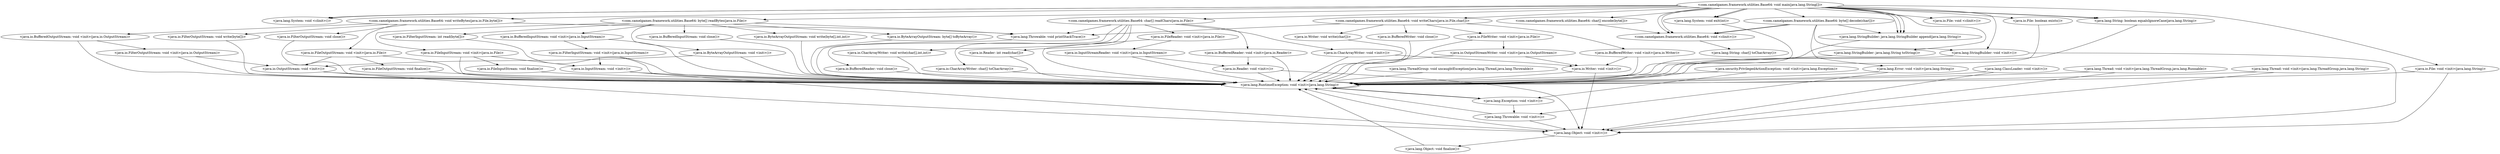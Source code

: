 digraph CallGraph {
"<com.camelgames.framework.utilities.Base64: void main(java.lang.String[])>" -> "<java.lang.System: void <clinit>()>";
"<com.camelgames.framework.utilities.Base64: void main(java.lang.String[])>" -> "<com.camelgames.framework.utilities.Base64: void writeChars(java.io.File,char[])>";
"<com.camelgames.framework.utilities.Base64: void main(java.lang.String[])>" -> "<com.camelgames.framework.utilities.Base64: char[] encode(byte[])>";
"<com.camelgames.framework.utilities.Base64: void main(java.lang.String[])>" -> "<com.camelgames.framework.utilities.Base64: byte[] readBytes(java.io.File)>";
"<com.camelgames.framework.utilities.Base64: void main(java.lang.String[])>" -> "<com.camelgames.framework.utilities.Base64: void writeBytes(java.io.File,byte[])>";
"<com.camelgames.framework.utilities.Base64: void main(java.lang.String[])>" -> "<com.camelgames.framework.utilities.Base64: byte[] decode(char[])>";
"<com.camelgames.framework.utilities.Base64: void main(java.lang.String[])>" -> "<com.camelgames.framework.utilities.Base64: char[] readChars(java.io.File)>";
"<com.camelgames.framework.utilities.Base64: void main(java.lang.String[])>" -> "<java.lang.System: void exit(int)>";
"<com.camelgames.framework.utilities.Base64: void main(java.lang.String[])>" -> "<java.lang.StringBuilder: void <init>()>";
"<com.camelgames.framework.utilities.Base64: void main(java.lang.String[])>" -> "<java.io.File: void <init>(java.lang.String)>";
"<com.camelgames.framework.utilities.Base64: void main(java.lang.String[])>" -> "<java.lang.System: void exit(int)>";
"<com.camelgames.framework.utilities.Base64: void main(java.lang.String[])>" -> "<com.camelgames.framework.utilities.Base64: void <clinit>()>";
"<com.camelgames.framework.utilities.Base64: void main(java.lang.String[])>" -> "<com.camelgames.framework.utilities.Base64: void <clinit>()>";
"<com.camelgames.framework.utilities.Base64: void main(java.lang.String[])>" -> "<java.lang.System: void <clinit>()>";
"<com.camelgames.framework.utilities.Base64: void main(java.lang.String[])>" -> "<java.io.File: void <clinit>()>";
"<java.lang.ThreadGroup: void uncaughtException(java.lang.Thread,java.lang.Throwable)>" -> "<java.lang.RuntimeException: void <init>(java.lang.String)>";
"<java.lang.ClassLoader: void <init>()>" -> "<java.lang.Object: void <init>()>";
"<java.lang.ClassLoader: void <init>()>" -> "<java.lang.RuntimeException: void <init>(java.lang.String)>";
"<java.security.PrivilegedActionException: void <init>(java.lang.Exception)>" -> "<java.lang.Exception: void <init>()>";
"<java.security.PrivilegedActionException: void <init>(java.lang.Exception)>" -> "<java.lang.RuntimeException: void <init>(java.lang.String)>";
"<java.lang.Thread: void <init>(java.lang.ThreadGroup,java.lang.Runnable)>" -> "<java.lang.Object: void <init>()>";
"<java.lang.Thread: void <init>(java.lang.ThreadGroup,java.lang.Runnable)>" -> "<java.lang.RuntimeException: void <init>(java.lang.String)>";
"<java.lang.Thread: void <init>(java.lang.ThreadGroup,java.lang.String)>" -> "<java.lang.Object: void <init>()>";
"<java.lang.Thread: void <init>(java.lang.ThreadGroup,java.lang.String)>" -> "<java.lang.RuntimeException: void <init>(java.lang.String)>";
"<com.camelgames.framework.utilities.Base64: void writeChars(java.io.File,char[])>" -> "<java.io.FileWriter: void <init>(java.io.File)>";
"<com.camelgames.framework.utilities.Base64: void writeChars(java.io.File,char[])>" -> "<java.io.BufferedWriter: void <init>(java.io.Writer)>";
"<com.camelgames.framework.utilities.Base64: char[] encode(byte[])>" -> "<com.camelgames.framework.utilities.Base64: void <clinit>()>";
"<com.camelgames.framework.utilities.Base64: byte[] readBytes(java.io.File)>" -> "<java.io.ByteArrayOutputStream: void <init>()>";
"<com.camelgames.framework.utilities.Base64: byte[] readBytes(java.io.File)>" -> "<java.io.BufferedInputStream: void <init>(java.io.InputStream)>";
"<com.camelgames.framework.utilities.Base64: byte[] readBytes(java.io.File)>" -> "<java.io.FileInputStream: void <init>(java.io.File)>";
"<com.camelgames.framework.utilities.Base64: void writeBytes(java.io.File,byte[])>" -> "<java.io.FileOutputStream: void <init>(java.io.File)>";
"<com.camelgames.framework.utilities.Base64: void writeBytes(java.io.File,byte[])>" -> "<java.io.BufferedOutputStream: void <init>(java.io.OutputStream)>";
"<com.camelgames.framework.utilities.Base64: byte[] decode(char[])>" -> "<com.camelgames.framework.utilities.Base64: void <clinit>()>";
"<com.camelgames.framework.utilities.Base64: byte[] decode(char[])>" -> "<java.lang.Error: void <init>(java.lang.String)>";
"<com.camelgames.framework.utilities.Base64: byte[] decode(char[])>" -> "<java.lang.StringBuilder: void <init>()>";
"<com.camelgames.framework.utilities.Base64: byte[] decode(char[])>" -> "<com.camelgames.framework.utilities.Base64: void <clinit>()>";
"<com.camelgames.framework.utilities.Base64: char[] readChars(java.io.File)>" -> "<java.io.CharArrayWriter: void <init>()>";
"<com.camelgames.framework.utilities.Base64: char[] readChars(java.io.File)>" -> "<java.io.BufferedReader: void <init>(java.io.Reader)>";
"<com.camelgames.framework.utilities.Base64: char[] readChars(java.io.File)>" -> "<java.io.FileReader: void <init>(java.io.File)>";
"<java.lang.System: void exit(int)>" -> "<java.lang.RuntimeException: void <init>(java.lang.String)>";
"<java.lang.StringBuilder: void <init>()>" -> "<java.lang.Object: void <init>()>";
"<java.lang.StringBuilder: void <init>()>" -> "<java.lang.RuntimeException: void <init>(java.lang.String)>";
"<java.io.File: void <init>(java.lang.String)>" -> "<java.lang.Object: void <init>()>";
"<java.io.File: void <init>(java.lang.String)>" -> "<java.lang.RuntimeException: void <init>(java.lang.String)>";
"<java.lang.RuntimeException: void <init>(java.lang.String)>" -> "<java.lang.Exception: void <init>()>";
"<java.lang.RuntimeException: void <init>(java.lang.String)>" -> "<java.lang.RuntimeException: void <init>(java.lang.String)>";
"<java.lang.Object: void <init>()>" -> "<java.lang.Object: void finalize()>";
"<java.lang.Object: void <init>()>" -> "<java.lang.RuntimeException: void <init>(java.lang.String)>";
"<java.lang.Exception: void <init>()>" -> "<java.lang.Throwable: void <init>()>";
"<java.lang.Exception: void <init>()>" -> "<java.lang.RuntimeException: void <init>(java.lang.String)>";
"<java.io.FileWriter: void <init>(java.io.File)>" -> "<java.io.OutputStreamWriter: void <init>(java.io.OutputStream)>";
"<java.io.FileWriter: void <init>(java.io.File)>" -> "<java.lang.RuntimeException: void <init>(java.lang.String)>";
"<java.io.BufferedWriter: void <init>(java.io.Writer)>" -> "<java.io.Writer: void <init>()>";
"<java.io.BufferedWriter: void <init>(java.io.Writer)>" -> "<java.lang.RuntimeException: void <init>(java.lang.String)>";
"<java.io.ByteArrayOutputStream: void <init>()>" -> "<java.io.OutputStream: void <init>()>";
"<java.io.ByteArrayOutputStream: void <init>()>" -> "<java.lang.RuntimeException: void <init>(java.lang.String)>";
"<java.io.BufferedInputStream: void <init>(java.io.InputStream)>" -> "<java.io.FilterInputStream: void <init>(java.io.InputStream)>";
"<java.io.BufferedInputStream: void <init>(java.io.InputStream)>" -> "<java.lang.RuntimeException: void <init>(java.lang.String)>";
"<java.io.FileInputStream: void <init>(java.io.File)>" -> "<java.io.FileInputStream: void finalize()>";
"<java.io.FileInputStream: void <init>(java.io.File)>" -> "<java.lang.RuntimeException: void <init>(java.lang.String)>";
"<java.io.FileInputStream: void <init>(java.io.File)>" -> "<java.io.InputStream: void <init>()>";
"<java.io.FileOutputStream: void <init>(java.io.File)>" -> "<java.io.FileOutputStream: void finalize()>";
"<java.io.FileOutputStream: void <init>(java.io.File)>" -> "<java.lang.RuntimeException: void <init>(java.lang.String)>";
"<java.io.FileOutputStream: void <init>(java.io.File)>" -> "<java.io.OutputStream: void <init>()>";
"<java.io.BufferedOutputStream: void <init>(java.io.OutputStream)>" -> "<java.io.FilterOutputStream: void <init>(java.io.OutputStream)>";
"<java.io.BufferedOutputStream: void <init>(java.io.OutputStream)>" -> "<java.lang.RuntimeException: void <init>(java.lang.String)>";
"<java.lang.Error: void <init>(java.lang.String)>" -> "<java.lang.Throwable: void <init>()>";
"<java.lang.Error: void <init>(java.lang.String)>" -> "<java.lang.RuntimeException: void <init>(java.lang.String)>";
"<java.io.CharArrayWriter: void <init>()>" -> "<java.io.Writer: void <init>()>";
"<java.io.CharArrayWriter: void <init>()>" -> "<java.lang.RuntimeException: void <init>(java.lang.String)>";
"<java.io.BufferedReader: void <init>(java.io.Reader)>" -> "<java.io.Reader: void <init>()>";
"<java.io.BufferedReader: void <init>(java.io.Reader)>" -> "<java.lang.RuntimeException: void <init>(java.lang.String)>";
"<java.io.FileReader: void <init>(java.io.File)>" -> "<java.io.InputStreamReader: void <init>(java.io.InputStream)>";
"<java.io.FileReader: void <init>(java.io.File)>" -> "<java.lang.RuntimeException: void <init>(java.lang.String)>";
"<java.lang.Object: void finalize()>" -> "<java.lang.RuntimeException: void <init>(java.lang.String)>";
"<java.lang.Throwable: void <init>()>" -> "<java.lang.Object: void <init>()>";
"<java.lang.Throwable: void <init>()>" -> "<java.lang.RuntimeException: void <init>(java.lang.String)>";
"<java.io.OutputStreamWriter: void <init>(java.io.OutputStream)>" -> "<java.io.Writer: void <init>()>";
"<java.io.OutputStreamWriter: void <init>(java.io.OutputStream)>" -> "<java.lang.RuntimeException: void <init>(java.lang.String)>";
"<java.io.Writer: void <init>()>" -> "<java.lang.Object: void <init>()>";
"<java.io.Writer: void <init>()>" -> "<java.lang.RuntimeException: void <init>(java.lang.String)>";
"<java.io.OutputStream: void <init>()>" -> "<java.lang.Object: void <init>()>";
"<java.io.OutputStream: void <init>()>" -> "<java.lang.RuntimeException: void <init>(java.lang.String)>";
"<java.io.FilterInputStream: void <init>(java.io.InputStream)>" -> "<java.io.InputStream: void <init>()>";
"<java.io.FilterInputStream: void <init>(java.io.InputStream)>" -> "<java.lang.RuntimeException: void <init>(java.lang.String)>";
"<java.io.FileInputStream: void finalize()>" -> "<java.lang.RuntimeException: void <init>(java.lang.String)>";
"<java.io.InputStream: void <init>()>" -> "<java.lang.Object: void <init>()>";
"<java.io.InputStream: void <init>()>" -> "<java.lang.RuntimeException: void <init>(java.lang.String)>";
"<java.io.FileOutputStream: void finalize()>" -> "<java.lang.RuntimeException: void <init>(java.lang.String)>";
"<java.io.FilterOutputStream: void <init>(java.io.OutputStream)>" -> "<java.io.OutputStream: void <init>()>";
"<java.io.FilterOutputStream: void <init>(java.io.OutputStream)>" -> "<java.lang.RuntimeException: void <init>(java.lang.String)>";
"<java.io.Reader: void <init>()>" -> "<java.lang.Object: void <init>()>";
"<java.io.Reader: void <init>()>" -> "<java.lang.RuntimeException: void <init>(java.lang.String)>";
"<java.io.InputStreamReader: void <init>(java.io.InputStream)>" -> "<java.io.Reader: void <init>()>";
"<java.io.InputStreamReader: void <init>(java.io.InputStream)>" -> "<java.lang.RuntimeException: void <init>(java.lang.String)>";
"<com.camelgames.framework.utilities.Base64: char[] readChars(java.io.File)>" -> "<java.io.Reader: int read(char[])>";
"<com.camelgames.framework.utilities.Base64: char[] readChars(java.io.File)>" -> "<java.io.BufferedReader: void close()>";
"<java.io.Reader: int read(char[])>" -> "<java.lang.RuntimeException: void <init>(java.lang.String)>";
"<java.io.BufferedReader: void close()>" -> "<java.lang.RuntimeException: void <init>(java.lang.String)>";
"<com.camelgames.framework.utilities.Base64: char[] readChars(java.io.File)>" -> "<java.io.CharArrayWriter: void write(char[],int,int)>";
"<com.camelgames.framework.utilities.Base64: char[] readChars(java.io.File)>" -> "<java.io.CharArrayWriter: char[] toCharArray()>";
"<java.io.CharArrayWriter: void write(char[],int,int)>" -> "<java.lang.RuntimeException: void <init>(java.lang.String)>";
"<java.io.CharArrayWriter: char[] toCharArray()>" -> "<java.lang.RuntimeException: void <init>(java.lang.String)>";
"<com.camelgames.framework.utilities.Base64: byte[] decode(char[])>" -> "<java.lang.StringBuilder: java.lang.StringBuilder append(java.lang.String)>";
"<java.lang.StringBuilder: java.lang.StringBuilder append(java.lang.String)>" -> "<java.lang.RuntimeException: void <init>(java.lang.String)>";
"<com.camelgames.framework.utilities.Base64: void writeBytes(java.io.File,byte[])>" -> "<java.io.FilterOutputStream: void write(byte[])>";
"<com.camelgames.framework.utilities.Base64: void writeBytes(java.io.File,byte[])>" -> "<java.io.FilterOutputStream: void close()>";
"<java.io.FilterOutputStream: void write(byte[])>" -> "<java.lang.RuntimeException: void <init>(java.lang.String)>";
"<java.io.FilterOutputStream: void close()>" -> "<java.lang.RuntimeException: void <init>(java.lang.String)>";
"<com.camelgames.framework.utilities.Base64: byte[] readBytes(java.io.File)>" -> "<java.io.FilterInputStream: int read(byte[])>";
"<com.camelgames.framework.utilities.Base64: byte[] readBytes(java.io.File)>" -> "<java.io.BufferedInputStream: void close()>";
"<java.io.FilterInputStream: int read(byte[])>" -> "<java.lang.RuntimeException: void <init>(java.lang.String)>";
"<java.io.BufferedInputStream: void close()>" -> "<java.lang.RuntimeException: void <init>(java.lang.String)>";
"<com.camelgames.framework.utilities.Base64: byte[] readBytes(java.io.File)>" -> "<java.io.ByteArrayOutputStream: void write(byte[],int,int)>";
"<com.camelgames.framework.utilities.Base64: byte[] readBytes(java.io.File)>" -> "<java.io.ByteArrayOutputStream: byte[] toByteArray()>";
"<java.io.ByteArrayOutputStream: void write(byte[],int,int)>" -> "<java.lang.RuntimeException: void <init>(java.lang.String)>";
"<java.io.ByteArrayOutputStream: byte[] toByteArray()>" -> "<java.lang.RuntimeException: void <init>(java.lang.String)>";
"<com.camelgames.framework.utilities.Base64: void writeChars(java.io.File,char[])>" -> "<java.io.Writer: void write(char[])>";
"<com.camelgames.framework.utilities.Base64: void writeChars(java.io.File,char[])>" -> "<java.io.BufferedWriter: void close()>";
"<java.io.Writer: void write(char[])>" -> "<java.lang.RuntimeException: void <init>(java.lang.String)>";
"<java.io.BufferedWriter: void close()>" -> "<java.lang.RuntimeException: void <init>(java.lang.String)>";
"<com.camelgames.framework.utilities.Base64: byte[] readBytes(java.io.File)>" -> "<java.lang.Throwable: void printStackTrace()>";
"<java.lang.Throwable: void printStackTrace()>" -> "<java.lang.RuntimeException: void <init>(java.lang.String)>";
"<com.camelgames.framework.utilities.Base64: void writeChars(java.io.File,char[])>" -> "<java.lang.Throwable: void printStackTrace()>";
"<com.camelgames.framework.utilities.Base64: char[] readChars(java.io.File)>" -> "<java.lang.Throwable: void printStackTrace()>";
"<com.camelgames.framework.utilities.Base64: void writeBytes(java.io.File,byte[])>" -> "<java.lang.Throwable: void printStackTrace()>";
"<com.camelgames.framework.utilities.Base64: void main(java.lang.String[])>" -> "<java.lang.StringBuilder: java.lang.StringBuilder append(java.lang.String)>";
"<com.camelgames.framework.utilities.Base64: void main(java.lang.String[])>" -> "<java.lang.StringBuilder: java.lang.StringBuilder append(java.lang.String)>";
"<com.camelgames.framework.utilities.Base64: void main(java.lang.String[])>" -> "<java.lang.StringBuilder: java.lang.StringBuilder append(java.lang.String)>";
"<com.camelgames.framework.utilities.Base64: void main(java.lang.String[])>" -> "<java.lang.StringBuilder: java.lang.String toString()>";
"<java.lang.StringBuilder: java.lang.String toString()>" -> "<java.lang.RuntimeException: void <init>(java.lang.String)>";
"<com.camelgames.framework.utilities.Base64: void main(java.lang.String[])>" -> "<java.io.File: boolean exists()>";
"<java.io.File: boolean exists()>" -> "<java.lang.RuntimeException: void <init>(java.lang.String)>";
"<com.camelgames.framework.utilities.Base64: void <clinit>()>" -> "<java.lang.String: char[] toCharArray()>";
"<com.camelgames.framework.utilities.Base64: void main(java.lang.String[])>" -> "<java.lang.String: boolean equalsIgnoreCase(java.lang.String)>";
"<com.camelgames.framework.utilities.Base64: void main(java.lang.String[])>" -> "<java.lang.String: boolean equalsIgnoreCase(java.lang.String)>";
"<java.lang.String: boolean equalsIgnoreCase(java.lang.String)>" -> "<java.lang.RuntimeException: void <init>(java.lang.String)>";
}

